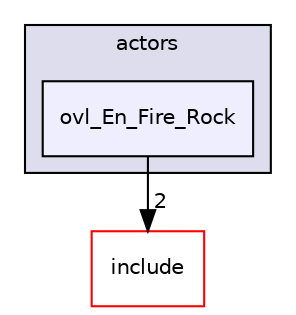 digraph "src/overlays/actors/ovl_En_Fire_Rock" {
  compound=true
  node [ fontsize="10", fontname="Helvetica"];
  edge [ labelfontsize="10", labelfontname="Helvetica"];
  subgraph clusterdir_e93473484be31ce7bcb356bd643a22f8 {
    graph [ bgcolor="#ddddee", pencolor="black", label="actors" fontname="Helvetica", fontsize="10", URL="dir_e93473484be31ce7bcb356bd643a22f8.html"]
  dir_336fb4edc46be5b751fc85d74f88a8ac [shape=box, label="ovl_En_Fire_Rock", style="filled", fillcolor="#eeeeff", pencolor="black", URL="dir_336fb4edc46be5b751fc85d74f88a8ac.html"];
  }
  dir_d44c64559bbebec7f509842c48db8b23 [shape=box label="include" fillcolor="white" style="filled" color="red" URL="dir_d44c64559bbebec7f509842c48db8b23.html"];
  dir_336fb4edc46be5b751fc85d74f88a8ac->dir_d44c64559bbebec7f509842c48db8b23 [headlabel="2", labeldistance=1.5 headhref="dir_000237_000000.html"];
}

